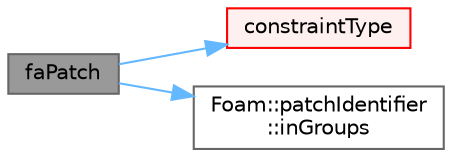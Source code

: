 digraph "faPatch"
{
 // LATEX_PDF_SIZE
  bgcolor="transparent";
  edge [fontname=Helvetica,fontsize=10,labelfontname=Helvetica,labelfontsize=10];
  node [fontname=Helvetica,fontsize=10,shape=box,height=0.2,width=0.4];
  rankdir="LR";
  Node1 [id="Node000001",label="faPatch",height=0.2,width=0.4,color="gray40", fillcolor="grey60", style="filled", fontcolor="black",tooltip=" "];
  Node1 -> Node2 [id="edge1_Node000001_Node000002",color="steelblue1",style="solid",tooltip=" "];
  Node2 [id="Node000002",label="constraintType",height=0.2,width=0.4,color="red", fillcolor="#FFF0F0", style="filled",URL="$classFoam_1_1faPatch.html#afbae636c924a2d698979b2ef6a26d17a",tooltip=" "];
  Node1 -> Node4 [id="edge2_Node000001_Node000004",color="steelblue1",style="solid",tooltip=" "];
  Node4 [id="Node000004",label="Foam::patchIdentifier\l::inGroups",height=0.2,width=0.4,color="grey40", fillcolor="white", style="filled",URL="$classFoam_1_1patchIdentifier.html#a739aa1e354a658601602cb118fb708db",tooltip=" "];
}
